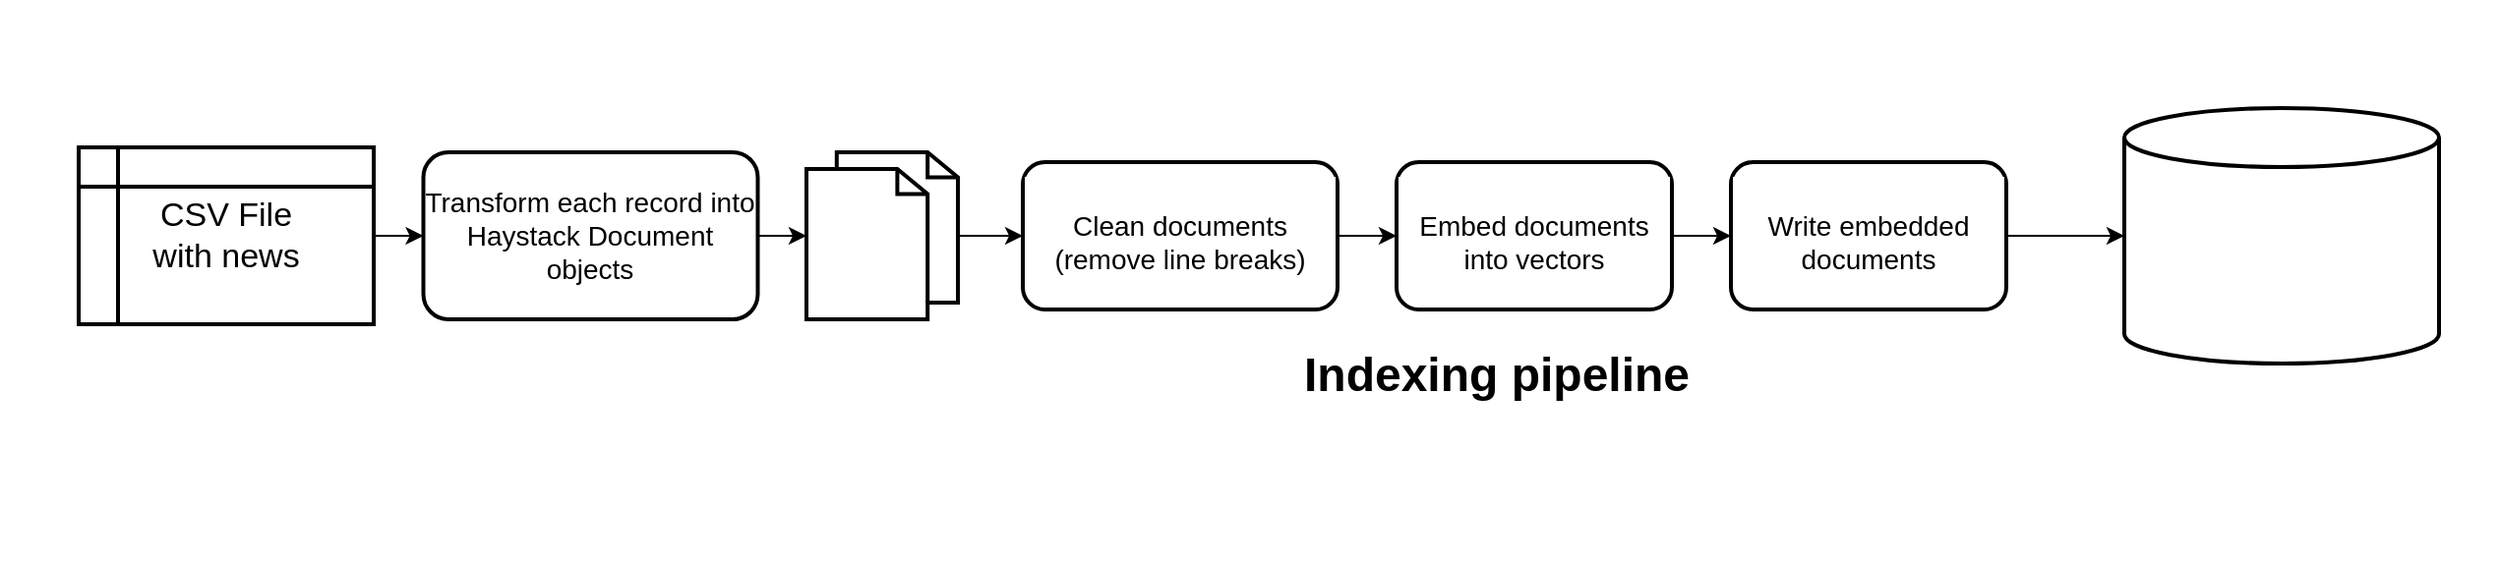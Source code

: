 <mxfile version="26.0.4">
  <diagram name="Page-1" id="G7hLmfwOPTBnFlMKxoG6">
    <mxGraphModel dx="1114" dy="772" grid="1" gridSize="10" guides="1" tooltips="1" connect="1" arrows="1" fold="1" page="1" pageScale="1" pageWidth="850" pageHeight="1100" math="0" shadow="0">
      <root>
        <mxCell id="0" />
        <mxCell id="1" parent="0" />
        <mxCell id="EBf3UP8crloSJ7-SWJ4h-42" value="" style="rounded=0;whiteSpace=wrap;html=1;strokeColor=none;" parent="1" vertex="1">
          <mxGeometry y="75" width="1270" height="285" as="geometry" />
        </mxCell>
        <mxCell id="EBf3UP8crloSJ7-SWJ4h-5" value="" style="edgeStyle=orthogonalEdgeStyle;rounded=0;orthogonalLoop=1;jettySize=auto;html=1;" parent="1" source="EBf3UP8crloSJ7-SWJ4h-2" target="EBf3UP8crloSJ7-SWJ4h-3" edge="1">
          <mxGeometry relative="1" as="geometry" />
        </mxCell>
        <mxCell id="EBf3UP8crloSJ7-SWJ4h-2" value="&lt;font style=&quot;font-size: 17px;&quot;&gt;CSV File&lt;/font&gt;&lt;div&gt;&lt;font style=&quot;font-size: 17px;&quot;&gt;with news&lt;/font&gt;&lt;/div&gt;" style="shape=internalStorage;whiteSpace=wrap;html=1;backgroundOutline=1;strokeWidth=2;" parent="1" vertex="1">
          <mxGeometry x="40" y="150" width="150" height="90" as="geometry" />
        </mxCell>
        <mxCell id="EBf3UP8crloSJ7-SWJ4h-6" value="" style="edgeStyle=orthogonalEdgeStyle;rounded=0;orthogonalLoop=1;jettySize=auto;html=1;" parent="1" source="EBf3UP8crloSJ7-SWJ4h-3" target="EBf3UP8crloSJ7-SWJ4h-4" edge="1">
          <mxGeometry relative="1" as="geometry" />
        </mxCell>
        <mxCell id="EBf3UP8crloSJ7-SWJ4h-3" value="&lt;font style=&quot;font-size: 14px;&quot;&gt;Transform each record into Haystack Document objects&lt;/font&gt;" style="rounded=1;whiteSpace=wrap;html=1;strokeWidth=2;" parent="1" vertex="1">
          <mxGeometry x="215.25" y="152.5" width="170" height="85" as="geometry" />
        </mxCell>
        <mxCell id="EBf3UP8crloSJ7-SWJ4h-8" value="" style="edgeStyle=orthogonalEdgeStyle;rounded=0;orthogonalLoop=1;jettySize=auto;html=1;" parent="1" source="EBf3UP8crloSJ7-SWJ4h-4" target="EBf3UP8crloSJ7-SWJ4h-7" edge="1">
          <mxGeometry relative="1" as="geometry" />
        </mxCell>
        <mxCell id="EBf3UP8crloSJ7-SWJ4h-4" value="" style="html=1;verticalLabelPosition=bottom;align=center;labelBackgroundColor=#ffffff;verticalAlign=top;strokeWidth=2;strokeColor=#000000;shadow=0;dashed=0;shape=mxgraph.ios7.icons.documents;" parent="1" vertex="1">
          <mxGeometry x="410" y="152.5" width="77" height="85" as="geometry" />
        </mxCell>
        <mxCell id="EBf3UP8crloSJ7-SWJ4h-10" value="" style="edgeStyle=orthogonalEdgeStyle;rounded=0;orthogonalLoop=1;jettySize=auto;html=1;" parent="1" source="EBf3UP8crloSJ7-SWJ4h-7" target="EBf3UP8crloSJ7-SWJ4h-9" edge="1">
          <mxGeometry relative="1" as="geometry" />
        </mxCell>
        <mxCell id="EBf3UP8crloSJ7-SWJ4h-7" value="&lt;div&gt;&lt;font style=&quot;font-size: 14px;&quot;&gt;&lt;br&gt;&lt;/font&gt;&lt;/div&gt;&lt;font style=&quot;font-size: 14px;&quot;&gt;Clean documents (remove line breaks)&lt;/font&gt;" style="rounded=1;whiteSpace=wrap;html=1;verticalAlign=top;strokeColor=#000000;labelBackgroundColor=#ffffff;strokeWidth=2;shadow=0;dashed=0;" parent="1" vertex="1">
          <mxGeometry x="520" y="157.5" width="160" height="75" as="geometry" />
        </mxCell>
        <mxCell id="EBf3UP8crloSJ7-SWJ4h-12" value="" style="edgeStyle=orthogonalEdgeStyle;rounded=0;orthogonalLoop=1;jettySize=auto;html=1;" parent="1" source="EBf3UP8crloSJ7-SWJ4h-9" target="EBf3UP8crloSJ7-SWJ4h-11" edge="1">
          <mxGeometry relative="1" as="geometry" />
        </mxCell>
        <mxCell id="EBf3UP8crloSJ7-SWJ4h-9" value="&lt;div&gt;&lt;font style=&quot;font-size: 14px;&quot;&gt;&lt;br&gt;&lt;/font&gt;&lt;/div&gt;&lt;font style=&quot;font-size: 14px;&quot;&gt;Embed documents into vectors&lt;/font&gt;" style="whiteSpace=wrap;html=1;verticalAlign=top;strokeColor=#000000;rounded=1;labelBackgroundColor=#ffffff;strokeWidth=2;shadow=0;dashed=0;" parent="1" vertex="1">
          <mxGeometry x="710" y="157.5" width="140" height="75" as="geometry" />
        </mxCell>
        <mxCell id="EBf3UP8crloSJ7-SWJ4h-13" value="" style="edgeStyle=orthogonalEdgeStyle;rounded=0;orthogonalLoop=1;jettySize=auto;html=1;" parent="1" source="EBf3UP8crloSJ7-SWJ4h-11" target="EBf3UP8crloSJ7-SWJ4h-1" edge="1">
          <mxGeometry relative="1" as="geometry" />
        </mxCell>
        <mxCell id="EBf3UP8crloSJ7-SWJ4h-11" value="&lt;div&gt;&lt;font style=&quot;font-size: 14px;&quot;&gt;&lt;br&gt;&lt;/font&gt;&lt;/div&gt;&lt;font style=&quot;font-size: 14px;&quot;&gt;Write embedded documents&lt;/font&gt;" style="whiteSpace=wrap;html=1;verticalAlign=top;strokeColor=#000000;rounded=1;labelBackgroundColor=#ffffff;strokeWidth=2;shadow=0;dashed=0;" parent="1" vertex="1">
          <mxGeometry x="880" y="157.5" width="140" height="75" as="geometry" />
        </mxCell>
        <mxCell id="EBf3UP8crloSJ7-SWJ4h-14" value="&lt;h1 style=&quot;margin-top: 0px;&quot;&gt;Indexing pipeline&lt;/h1&gt;" style="text;html=1;whiteSpace=wrap;overflow=hidden;rounded=0;" parent="1" vertex="1">
          <mxGeometry x="660.5" y="245" width="290" height="50" as="geometry" />
        </mxCell>
        <mxCell id="EBf3UP8crloSJ7-SWJ4h-37" value="" style="shape=image;verticalLabelPosition=bottom;labelBackgroundColor=default;verticalAlign=top;aspect=fixed;imageAspect=0;image=https://ai-infrastructure.org/wp-content/uploads/2023/08/Haystack-Logo_deepset.png;" parent="1" vertex="1">
          <mxGeometry x="650" y="280.49" width="210.5" height="74.51" as="geometry" />
        </mxCell>
        <mxCell id="EBf3UP8crloSJ7-SWJ4h-1" value="" style="shape=cylinder3;whiteSpace=wrap;html=1;boundedLbl=1;backgroundOutline=1;size=15;strokeWidth=2;" parent="1" vertex="1">
          <mxGeometry x="1080" y="130" width="160" height="130" as="geometry" />
        </mxCell>
        <mxCell id="EBf3UP8crloSJ7-SWJ4h-41" value="" style="shape=image;verticalLabelPosition=bottom;labelBackgroundColor=default;verticalAlign=top;aspect=fixed;imageAspect=0;image=https://ai-infrastructure.org/wp-content/uploads/2023/08/Haystack-Logo_deepset.png;" parent="1" vertex="1">
          <mxGeometry x="215.25" y="270" width="169.5" height="60" as="geometry" />
        </mxCell>
        <mxCell id="EBf3UP8crloSJ7-SWJ4h-44" value="" style="shape=image;verticalLabelPosition=bottom;labelBackgroundColor=default;verticalAlign=top;aspect=fixed;imageAspect=0;image=https://huggingface.co/datasets/huggingface/brand-assets/resolve/main/hf-logo-with-title.png;" parent="1" vertex="1">
          <mxGeometry x="629.75" y="85.11" width="300.5" height="79.89" as="geometry" />
        </mxCell>
        <mxCell id="EBf3UP8crloSJ7-SWJ4h-46" value="" style="shape=image;verticalLabelPosition=bottom;labelBackgroundColor=default;verticalAlign=top;aspect=fixed;imageAspect=0;image=https://upload.wikimedia.org/wikipedia/commons/thumb/f/f4/Elasticsearch_logo.svg/1024px-Elasticsearch_logo.svg.png;" parent="1" vertex="1">
          <mxGeometry x="1094.64" y="196.28" width="130.72" height="28.72" as="geometry" />
        </mxCell>
      </root>
    </mxGraphModel>
  </diagram>
</mxfile>
